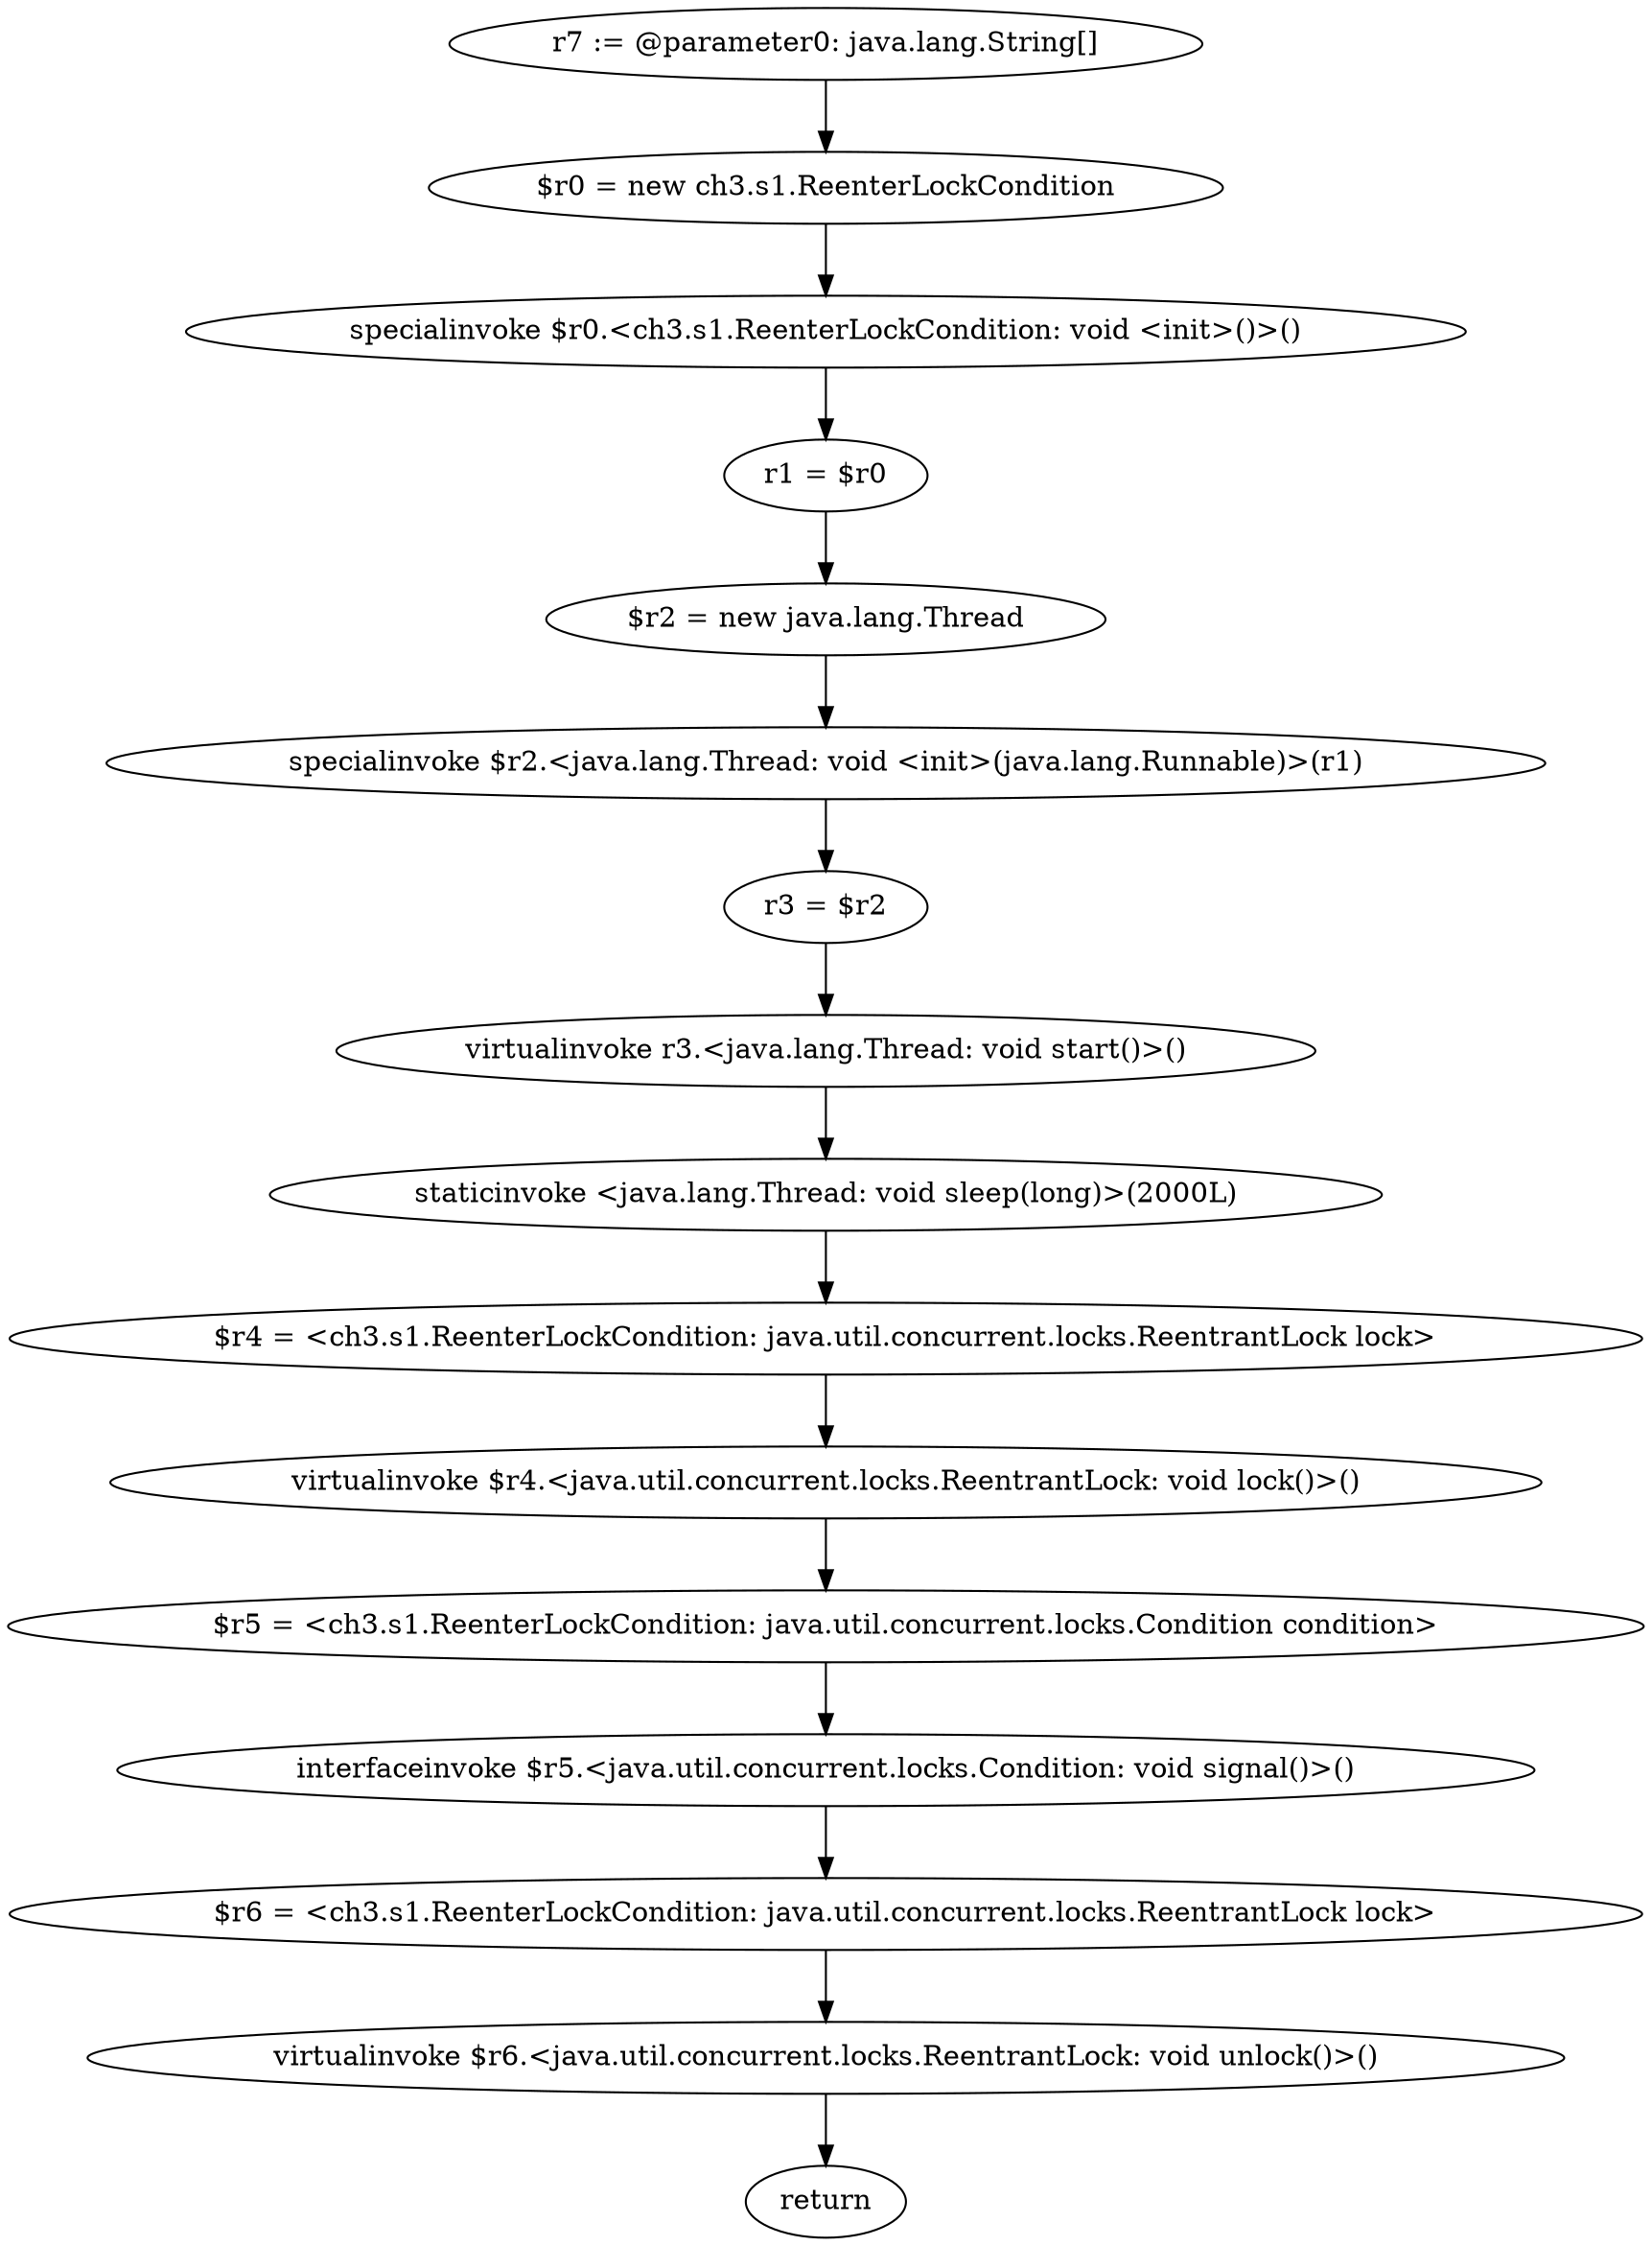 digraph "unitGraph" {
    "r7 := @parameter0: java.lang.String[]"
    "$r0 = new ch3.s1.ReenterLockCondition"
    "specialinvoke $r0.<ch3.s1.ReenterLockCondition: void <init>()>()"
    "r1 = $r0"
    "$r2 = new java.lang.Thread"
    "specialinvoke $r2.<java.lang.Thread: void <init>(java.lang.Runnable)>(r1)"
    "r3 = $r2"
    "virtualinvoke r3.<java.lang.Thread: void start()>()"
    "staticinvoke <java.lang.Thread: void sleep(long)>(2000L)"
    "$r4 = <ch3.s1.ReenterLockCondition: java.util.concurrent.locks.ReentrantLock lock>"
    "virtualinvoke $r4.<java.util.concurrent.locks.ReentrantLock: void lock()>()"
    "$r5 = <ch3.s1.ReenterLockCondition: java.util.concurrent.locks.Condition condition>"
    "interfaceinvoke $r5.<java.util.concurrent.locks.Condition: void signal()>()"
    "$r6 = <ch3.s1.ReenterLockCondition: java.util.concurrent.locks.ReentrantLock lock>"
    "virtualinvoke $r6.<java.util.concurrent.locks.ReentrantLock: void unlock()>()"
    "return"
    "r7 := @parameter0: java.lang.String[]"->"$r0 = new ch3.s1.ReenterLockCondition";
    "$r0 = new ch3.s1.ReenterLockCondition"->"specialinvoke $r0.<ch3.s1.ReenterLockCondition: void <init>()>()";
    "specialinvoke $r0.<ch3.s1.ReenterLockCondition: void <init>()>()"->"r1 = $r0";
    "r1 = $r0"->"$r2 = new java.lang.Thread";
    "$r2 = new java.lang.Thread"->"specialinvoke $r2.<java.lang.Thread: void <init>(java.lang.Runnable)>(r1)";
    "specialinvoke $r2.<java.lang.Thread: void <init>(java.lang.Runnable)>(r1)"->"r3 = $r2";
    "r3 = $r2"->"virtualinvoke r3.<java.lang.Thread: void start()>()";
    "virtualinvoke r3.<java.lang.Thread: void start()>()"->"staticinvoke <java.lang.Thread: void sleep(long)>(2000L)";
    "staticinvoke <java.lang.Thread: void sleep(long)>(2000L)"->"$r4 = <ch3.s1.ReenterLockCondition: java.util.concurrent.locks.ReentrantLock lock>";
    "$r4 = <ch3.s1.ReenterLockCondition: java.util.concurrent.locks.ReentrantLock lock>"->"virtualinvoke $r4.<java.util.concurrent.locks.ReentrantLock: void lock()>()";
    "virtualinvoke $r4.<java.util.concurrent.locks.ReentrantLock: void lock()>()"->"$r5 = <ch3.s1.ReenterLockCondition: java.util.concurrent.locks.Condition condition>";
    "$r5 = <ch3.s1.ReenterLockCondition: java.util.concurrent.locks.Condition condition>"->"interfaceinvoke $r5.<java.util.concurrent.locks.Condition: void signal()>()";
    "interfaceinvoke $r5.<java.util.concurrent.locks.Condition: void signal()>()"->"$r6 = <ch3.s1.ReenterLockCondition: java.util.concurrent.locks.ReentrantLock lock>";
    "$r6 = <ch3.s1.ReenterLockCondition: java.util.concurrent.locks.ReentrantLock lock>"->"virtualinvoke $r6.<java.util.concurrent.locks.ReentrantLock: void unlock()>()";
    "virtualinvoke $r6.<java.util.concurrent.locks.ReentrantLock: void unlock()>()"->"return";
}
